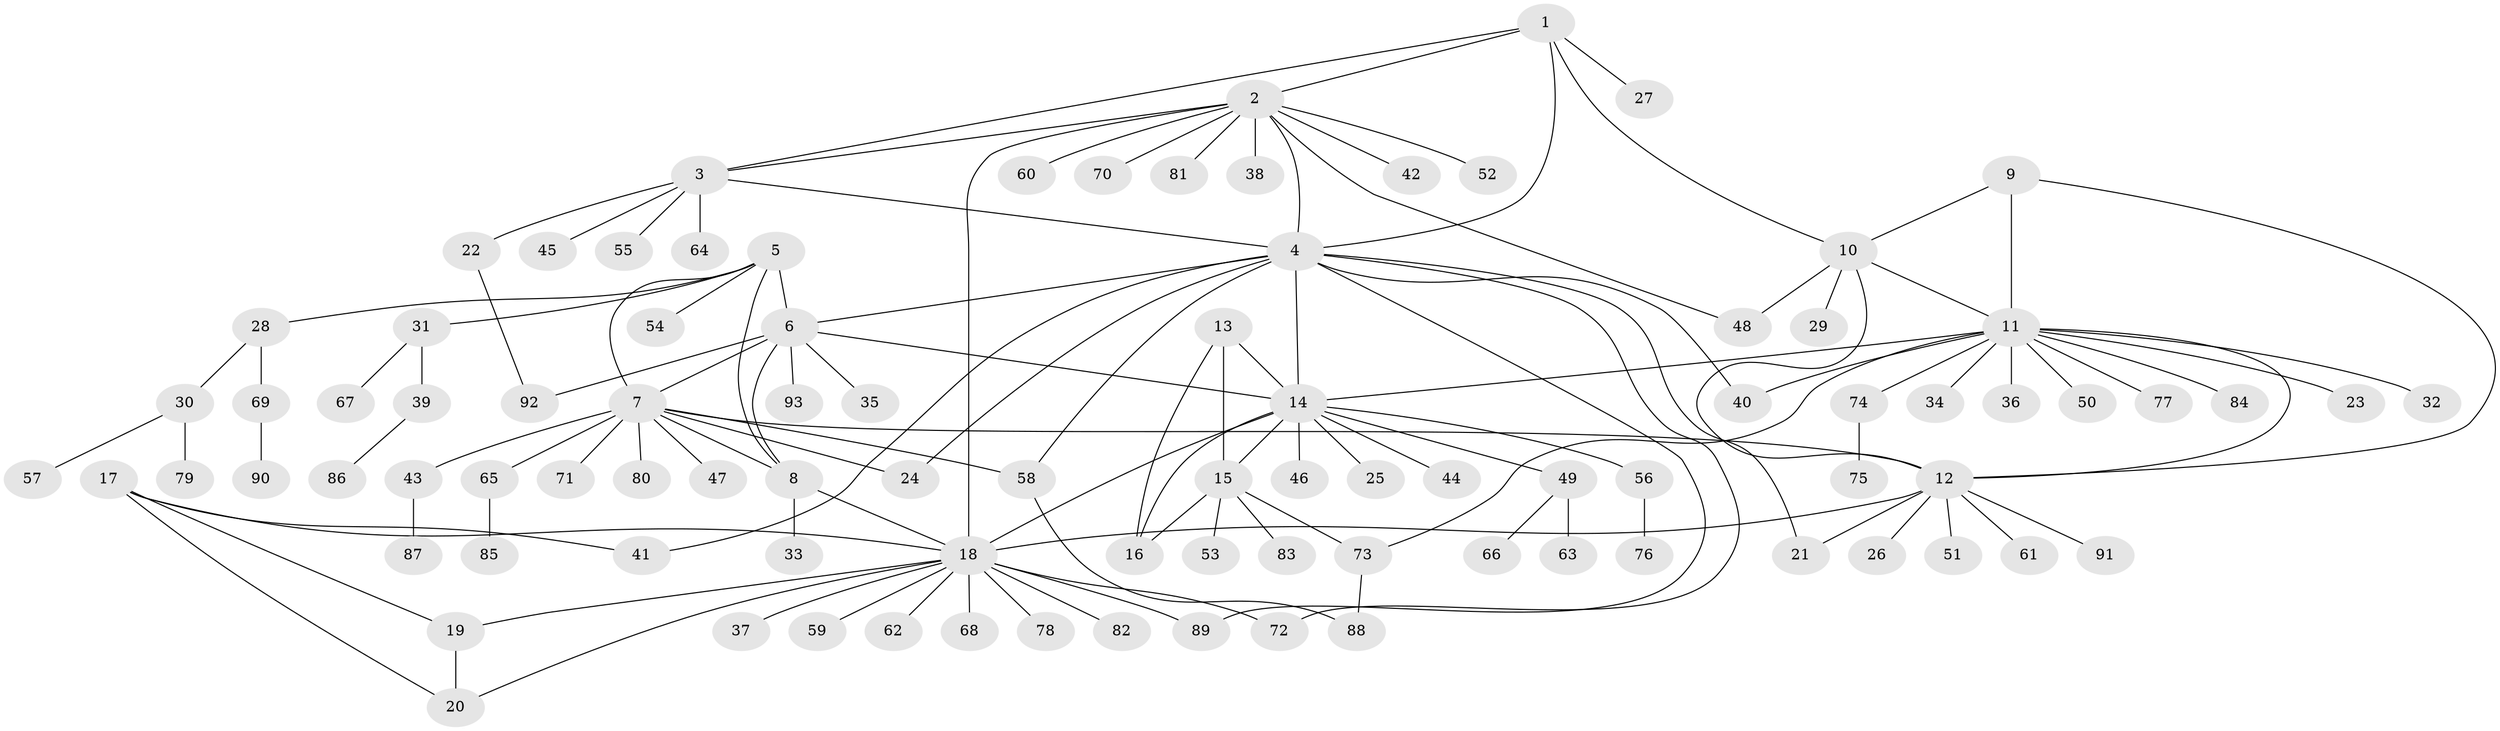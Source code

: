 // Generated by graph-tools (version 1.1) at 2025/26/03/09/25 03:26:48]
// undirected, 93 vertices, 124 edges
graph export_dot {
graph [start="1"]
  node [color=gray90,style=filled];
  1;
  2;
  3;
  4;
  5;
  6;
  7;
  8;
  9;
  10;
  11;
  12;
  13;
  14;
  15;
  16;
  17;
  18;
  19;
  20;
  21;
  22;
  23;
  24;
  25;
  26;
  27;
  28;
  29;
  30;
  31;
  32;
  33;
  34;
  35;
  36;
  37;
  38;
  39;
  40;
  41;
  42;
  43;
  44;
  45;
  46;
  47;
  48;
  49;
  50;
  51;
  52;
  53;
  54;
  55;
  56;
  57;
  58;
  59;
  60;
  61;
  62;
  63;
  64;
  65;
  66;
  67;
  68;
  69;
  70;
  71;
  72;
  73;
  74;
  75;
  76;
  77;
  78;
  79;
  80;
  81;
  82;
  83;
  84;
  85;
  86;
  87;
  88;
  89;
  90;
  91;
  92;
  93;
  1 -- 2;
  1 -- 3;
  1 -- 4;
  1 -- 10;
  1 -- 27;
  2 -- 3;
  2 -- 4;
  2 -- 18;
  2 -- 38;
  2 -- 42;
  2 -- 48;
  2 -- 52;
  2 -- 60;
  2 -- 70;
  2 -- 81;
  3 -- 4;
  3 -- 22;
  3 -- 45;
  3 -- 55;
  3 -- 64;
  4 -- 6;
  4 -- 14;
  4 -- 21;
  4 -- 24;
  4 -- 40;
  4 -- 41;
  4 -- 58;
  4 -- 72;
  4 -- 89;
  5 -- 6;
  5 -- 7;
  5 -- 8;
  5 -- 28;
  5 -- 31;
  5 -- 54;
  6 -- 7;
  6 -- 8;
  6 -- 14;
  6 -- 35;
  6 -- 92;
  6 -- 93;
  7 -- 8;
  7 -- 12;
  7 -- 24;
  7 -- 43;
  7 -- 47;
  7 -- 58;
  7 -- 65;
  7 -- 71;
  7 -- 80;
  8 -- 18;
  8 -- 33;
  9 -- 10;
  9 -- 11;
  9 -- 12;
  10 -- 11;
  10 -- 12;
  10 -- 29;
  10 -- 48;
  11 -- 12;
  11 -- 14;
  11 -- 23;
  11 -- 32;
  11 -- 34;
  11 -- 36;
  11 -- 40;
  11 -- 50;
  11 -- 73;
  11 -- 74;
  11 -- 77;
  11 -- 84;
  12 -- 18;
  12 -- 21;
  12 -- 26;
  12 -- 51;
  12 -- 61;
  12 -- 91;
  13 -- 14;
  13 -- 15;
  13 -- 16;
  14 -- 15;
  14 -- 16;
  14 -- 18;
  14 -- 25;
  14 -- 44;
  14 -- 46;
  14 -- 49;
  14 -- 56;
  15 -- 16;
  15 -- 53;
  15 -- 73;
  15 -- 83;
  17 -- 18;
  17 -- 19;
  17 -- 20;
  17 -- 41;
  18 -- 19;
  18 -- 20;
  18 -- 37;
  18 -- 59;
  18 -- 62;
  18 -- 68;
  18 -- 72;
  18 -- 78;
  18 -- 82;
  18 -- 89;
  19 -- 20;
  22 -- 92;
  28 -- 30;
  28 -- 69;
  30 -- 57;
  30 -- 79;
  31 -- 39;
  31 -- 67;
  39 -- 86;
  43 -- 87;
  49 -- 63;
  49 -- 66;
  56 -- 76;
  58 -- 88;
  65 -- 85;
  69 -- 90;
  73 -- 88;
  74 -- 75;
}
